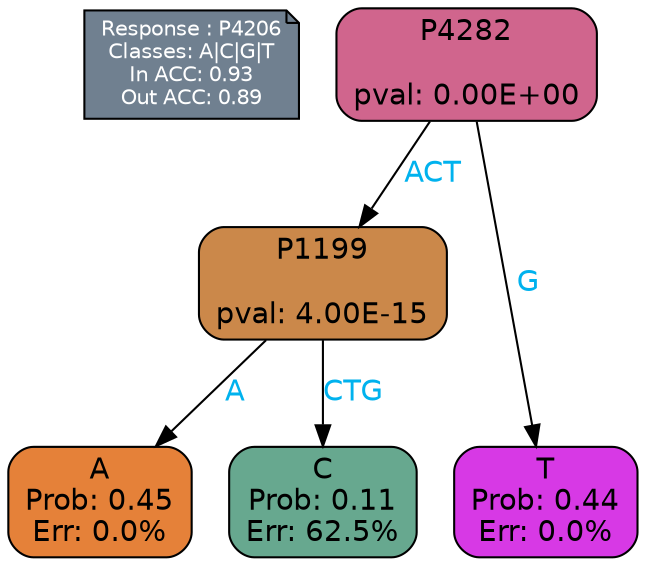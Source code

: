 digraph Tree {
node [shape=box, style="filled, rounded", color="black", fontname=helvetica] ;
graph [ranksep=equally, splines=polylines, bgcolor=transparent, dpi=600] ;
edge [fontname=helvetica] ;
LEGEND [label="Response : P4206
Classes: A|C|G|T
In ACC: 0.93
Out ACC: 0.89
",shape=note,align=left,style=filled,fillcolor="slategray",fontcolor="white",fontsize=10];1 [label="P4282

pval: 0.00E+00", fillcolor="#d0658d"] ;
2 [label="P1199

pval: 4.00E-15", fillcolor="#cb884a"] ;
3 [label="A
Prob: 0.45
Err: 0.0%", fillcolor="#e58139"] ;
4 [label="C
Prob: 0.11
Err: 62.5%", fillcolor="#67a88f"] ;
5 [label="T
Prob: 0.44
Err: 0.0%", fillcolor="#d739e5"] ;
1 -> 2 [label="ACT",fontcolor=deepskyblue2] ;
1 -> 5 [label="G",fontcolor=deepskyblue2] ;
2 -> 3 [label="A",fontcolor=deepskyblue2] ;
2 -> 4 [label="CTG",fontcolor=deepskyblue2] ;
{rank = same; 3;4;5;}{rank = same; LEGEND;1;}}